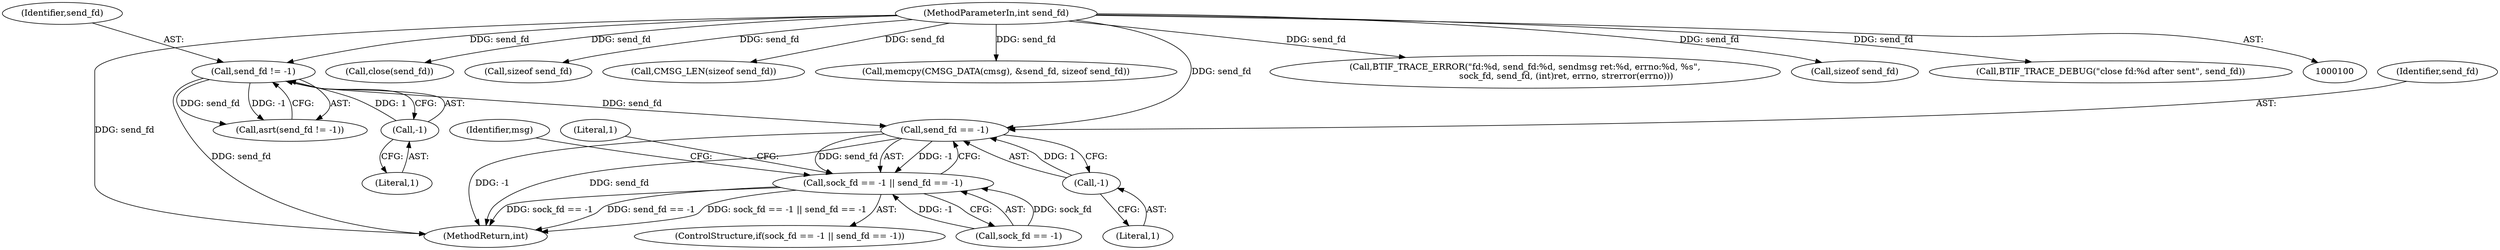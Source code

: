 digraph "0_Android_472271b153c5dc53c28beac55480a8d8434b2d5c_47@API" {
"1000133" [label="(Call,send_fd == -1)"];
"1000123" [label="(Call,send_fd != -1)"];
"1000104" [label="(MethodParameterIn,int send_fd)"];
"1000125" [label="(Call,-1)"];
"1000135" [label="(Call,-1)"];
"1000128" [label="(Call,sock_fd == -1 || send_fd == -1)"];
"1000134" [label="(Identifier,send_fd)"];
"1000136" [label="(Literal,1)"];
"1000268" [label="(Call,close(send_fd))"];
"1000123" [label="(Call,send_fd != -1)"];
"1000125" [label="(Call,-1)"];
"1000104" [label="(MethodParameterIn,int send_fd)"];
"1000133" [label="(Call,send_fd == -1)"];
"1000178" [label="(Call,sizeof send_fd)"];
"1000272" [label="(MethodReturn,int)"];
"1000127" [label="(ControlStructure,if(sock_fd == -1 || send_fd == -1))"];
"1000142" [label="(Identifier,msg)"];
"1000124" [label="(Identifier,send_fd)"];
"1000170" [label="(Call,CMSG_LEN(sizeof send_fd))"];
"1000173" [label="(Call,memcpy(CMSG_DATA(cmsg), &send_fd, sizeof send_fd))"];
"1000238" [label="(Call,BTIF_TRACE_ERROR(\"fd:%d, send_fd:%d, sendmsg ret:%d, errno:%d, %s\",\n                              sock_fd, send_fd, (int)ret, errno, strerror(errno)))"];
"1000135" [label="(Call,-1)"];
"1000139" [label="(Literal,1)"];
"1000171" [label="(Call,sizeof send_fd)"];
"1000129" [label="(Call,sock_fd == -1)"];
"1000122" [label="(Call,asrt(send_fd != -1))"];
"1000126" [label="(Literal,1)"];
"1000265" [label="(Call,BTIF_TRACE_DEBUG(\"close fd:%d after sent\", send_fd))"];
"1000128" [label="(Call,sock_fd == -1 || send_fd == -1)"];
"1000133" -> "1000128"  [label="AST: "];
"1000133" -> "1000135"  [label="CFG: "];
"1000134" -> "1000133"  [label="AST: "];
"1000135" -> "1000133"  [label="AST: "];
"1000128" -> "1000133"  [label="CFG: "];
"1000133" -> "1000272"  [label="DDG: send_fd"];
"1000133" -> "1000272"  [label="DDG: -1"];
"1000133" -> "1000128"  [label="DDG: send_fd"];
"1000133" -> "1000128"  [label="DDG: -1"];
"1000123" -> "1000133"  [label="DDG: send_fd"];
"1000104" -> "1000133"  [label="DDG: send_fd"];
"1000135" -> "1000133"  [label="DDG: 1"];
"1000123" -> "1000122"  [label="AST: "];
"1000123" -> "1000125"  [label="CFG: "];
"1000124" -> "1000123"  [label="AST: "];
"1000125" -> "1000123"  [label="AST: "];
"1000122" -> "1000123"  [label="CFG: "];
"1000123" -> "1000272"  [label="DDG: send_fd"];
"1000123" -> "1000122"  [label="DDG: send_fd"];
"1000123" -> "1000122"  [label="DDG: -1"];
"1000104" -> "1000123"  [label="DDG: send_fd"];
"1000125" -> "1000123"  [label="DDG: 1"];
"1000104" -> "1000100"  [label="AST: "];
"1000104" -> "1000272"  [label="DDG: send_fd"];
"1000104" -> "1000170"  [label="DDG: send_fd"];
"1000104" -> "1000171"  [label="DDG: send_fd"];
"1000104" -> "1000173"  [label="DDG: send_fd"];
"1000104" -> "1000178"  [label="DDG: send_fd"];
"1000104" -> "1000238"  [label="DDG: send_fd"];
"1000104" -> "1000265"  [label="DDG: send_fd"];
"1000104" -> "1000268"  [label="DDG: send_fd"];
"1000125" -> "1000126"  [label="CFG: "];
"1000126" -> "1000125"  [label="AST: "];
"1000135" -> "1000136"  [label="CFG: "];
"1000136" -> "1000135"  [label="AST: "];
"1000128" -> "1000127"  [label="AST: "];
"1000128" -> "1000129"  [label="CFG: "];
"1000129" -> "1000128"  [label="AST: "];
"1000139" -> "1000128"  [label="CFG: "];
"1000142" -> "1000128"  [label="CFG: "];
"1000128" -> "1000272"  [label="DDG: sock_fd == -1"];
"1000128" -> "1000272"  [label="DDG: send_fd == -1"];
"1000128" -> "1000272"  [label="DDG: sock_fd == -1 || send_fd == -1"];
"1000129" -> "1000128"  [label="DDG: sock_fd"];
"1000129" -> "1000128"  [label="DDG: -1"];
}
